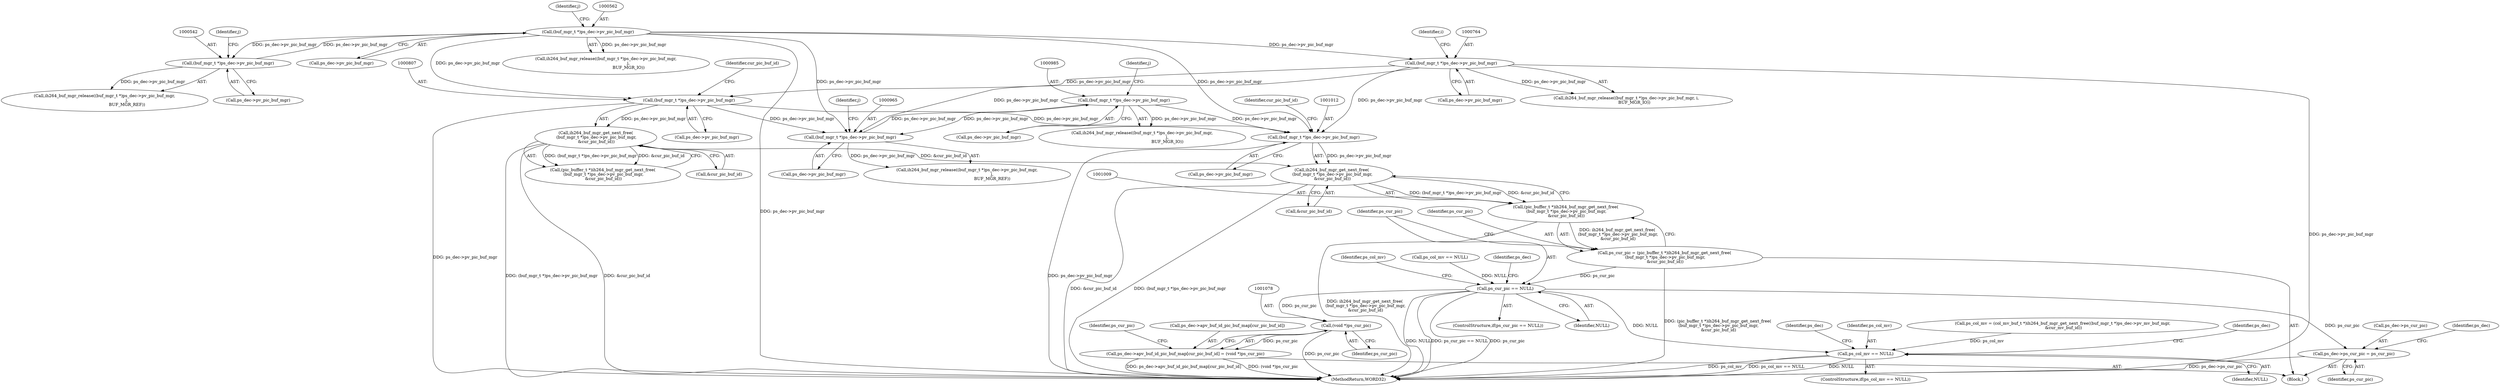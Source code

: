 digraph "0_Android_a78887bcffbc2995cf9ed72e0697acf560875e9e_3@API" {
"1001010" [label="(Call,ih264_buf_mgr_get_next_free(\n (buf_mgr_t *)ps_dec->pv_pic_buf_mgr,\n &cur_pic_buf_id))"];
"1001011" [label="(Call,(buf_mgr_t *)ps_dec->pv_pic_buf_mgr)"];
"1000984" [label="(Call,(buf_mgr_t *)ps_dec->pv_pic_buf_mgr)"];
"1000964" [label="(Call,(buf_mgr_t *)ps_dec->pv_pic_buf_mgr)"];
"1000763" [label="(Call,(buf_mgr_t *)ps_dec->pv_pic_buf_mgr)"];
"1000561" [label="(Call,(buf_mgr_t *)ps_dec->pv_pic_buf_mgr)"];
"1000541" [label="(Call,(buf_mgr_t *)ps_dec->pv_pic_buf_mgr)"];
"1000806" [label="(Call,(buf_mgr_t *)ps_dec->pv_pic_buf_mgr)"];
"1000805" [label="(Call,ih264_buf_mgr_get_next_free(\n (buf_mgr_t *)ps_dec->pv_pic_buf_mgr,\n &cur_pic_buf_id))"];
"1001008" [label="(Call,(pic_buffer_t *)ih264_buf_mgr_get_next_free(\n (buf_mgr_t *)ps_dec->pv_pic_buf_mgr,\n &cur_pic_buf_id))"];
"1001006" [label="(Call,ps_cur_pic = (pic_buffer_t *)ih264_buf_mgr_get_next_free(\n (buf_mgr_t *)ps_dec->pv_pic_buf_mgr,\n &cur_pic_buf_id))"];
"1001019" [label="(Call,ps_cur_pic == NULL)"];
"1001043" [label="(Call,ps_col_mv == NULL)"];
"1001054" [label="(Call,ps_dec->ps_cur_pic = ps_cur_pic)"];
"1001077" [label="(Call,(void *)ps_cur_pic)"];
"1001071" [label="(Call,ps_dec->apv_buf_id_pic_buf_map[cur_pic_buf_id] = (void *)ps_cur_pic)"];
"1000762" [label="(Call,ih264_buf_mgr_release((buf_mgr_t *)ps_dec->pv_pic_buf_mgr, i,\n            BUF_MGR_IO))"];
"1000563" [label="(Call,ps_dec->pv_pic_buf_mgr)"];
"1000811" [label="(Call,&cur_pic_buf_id)"];
"1001043" [label="(Call,ps_col_mv == NULL)"];
"1001013" [label="(Call,ps_dec->pv_pic_buf_mgr)"];
"1001019" [label="(Call,ps_cur_pic == NULL)"];
"1001055" [label="(Call,ps_dec->ps_cur_pic)"];
"1001079" [label="(Identifier,ps_cur_pic)"];
"1002052" [label="(MethodReturn,WORD32)"];
"1000966" [label="(Call,ps_dec->pv_pic_buf_mgr)"];
"1001020" [label="(Identifier,ps_cur_pic)"];
"1001071" [label="(Call,ps_dec->apv_buf_id_pic_buf_map[cur_pic_buf_id] = (void *)ps_cur_pic)"];
"1001010" [label="(Call,ih264_buf_mgr_get_next_free(\n (buf_mgr_t *)ps_dec->pv_pic_buf_mgr,\n &cur_pic_buf_id))"];
"1001049" [label="(Identifier,ps_dec)"];
"1000765" [label="(Call,ps_dec->pv_pic_buf_mgr)"];
"1000540" [label="(Call,ih264_buf_mgr_release((buf_mgr_t *)ps_dec->pv_pic_buf_mgr,\n                                  j,\n                                  BUF_MGR_REF))"];
"1001042" [label="(ControlStructure,if(ps_col_mv == NULL))"];
"1000803" [label="(Call,(pic_buffer_t *)ih264_buf_mgr_get_next_free(\n (buf_mgr_t *)ps_dec->pv_pic_buf_mgr,\n &cur_pic_buf_id))"];
"1000566" [label="(Identifier,j)"];
"1001025" [label="(Identifier,ps_dec)"];
"1000561" [label="(Call,(buf_mgr_t *)ps_dec->pv_pic_buf_mgr)"];
"1001045" [label="(Identifier,NULL)"];
"1001031" [label="(Identifier,ps_col_mv)"];
"1001077" [label="(Call,(void *)ps_cur_pic)"];
"1000986" [label="(Call,ps_dec->pv_pic_buf_mgr)"];
"1000969" [label="(Identifier,j)"];
"1000808" [label="(Call,ps_dec->pv_pic_buf_mgr)"];
"1000963" [label="(Call,ih264_buf_mgr_release((buf_mgr_t *)ps_dec->pv_pic_buf_mgr,\n                                      j,\n                                      BUF_MGR_REF))"];
"1001044" [label="(Identifier,ps_col_mv)"];
"1000546" [label="(Identifier,j)"];
"1001018" [label="(ControlStructure,if(ps_cur_pic == NULL))"];
"1000768" [label="(Identifier,i)"];
"1001030" [label="(Call,ps_col_mv = (col_mv_buf_t *)ih264_buf_mgr_get_next_free((buf_mgr_t *)ps_dec->pv_mv_buf_mgr,\n &cur_mv_buf_id))"];
"1001061" [label="(Identifier,ps_dec)"];
"1000560" [label="(Call,ih264_buf_mgr_release((buf_mgr_t *)ps_dec->pv_pic_buf_mgr,\n                                  j,\n                                  BUF_MGR_IO))"];
"1001006" [label="(Call,ps_cur_pic = (pic_buffer_t *)ih264_buf_mgr_get_next_free(\n (buf_mgr_t *)ps_dec->pv_pic_buf_mgr,\n &cur_pic_buf_id))"];
"1000812" [label="(Identifier,cur_pic_buf_id)"];
"1001058" [label="(Identifier,ps_cur_pic)"];
"1000964" [label="(Call,(buf_mgr_t *)ps_dec->pv_pic_buf_mgr)"];
"1000983" [label="(Call,ih264_buf_mgr_release((buf_mgr_t *)ps_dec->pv_pic_buf_mgr,\n                                      j,\n                                      BUF_MGR_IO))"];
"1001021" [label="(Identifier,NULL)"];
"1000989" [label="(Identifier,j)"];
"1001054" [label="(Call,ps_dec->ps_cur_pic = ps_cur_pic)"];
"1000848" [label="(Call,ps_col_mv == NULL)"];
"1001016" [label="(Call,&cur_pic_buf_id)"];
"1000805" [label="(Call,ih264_buf_mgr_get_next_free(\n (buf_mgr_t *)ps_dec->pv_pic_buf_mgr,\n &cur_pic_buf_id))"];
"1000541" [label="(Call,(buf_mgr_t *)ps_dec->pv_pic_buf_mgr)"];
"1001082" [label="(Identifier,ps_cur_pic)"];
"1001011" [label="(Call,(buf_mgr_t *)ps_dec->pv_pic_buf_mgr)"];
"1000949" [label="(Block,)"];
"1000984" [label="(Call,(buf_mgr_t *)ps_dec->pv_pic_buf_mgr)"];
"1000543" [label="(Call,ps_dec->pv_pic_buf_mgr)"];
"1000763" [label="(Call,(buf_mgr_t *)ps_dec->pv_pic_buf_mgr)"];
"1001008" [label="(Call,(pic_buffer_t *)ih264_buf_mgr_get_next_free(\n (buf_mgr_t *)ps_dec->pv_pic_buf_mgr,\n &cur_pic_buf_id))"];
"1000806" [label="(Call,(buf_mgr_t *)ps_dec->pv_pic_buf_mgr)"];
"1001056" [label="(Identifier,ps_dec)"];
"1001007" [label="(Identifier,ps_cur_pic)"];
"1001017" [label="(Identifier,cur_pic_buf_id)"];
"1001072" [label="(Call,ps_dec->apv_buf_id_pic_buf_map[cur_pic_buf_id])"];
"1001010" -> "1001008"  [label="AST: "];
"1001010" -> "1001016"  [label="CFG: "];
"1001011" -> "1001010"  [label="AST: "];
"1001016" -> "1001010"  [label="AST: "];
"1001008" -> "1001010"  [label="CFG: "];
"1001010" -> "1002052"  [label="DDG: &cur_pic_buf_id"];
"1001010" -> "1002052"  [label="DDG: (buf_mgr_t *)ps_dec->pv_pic_buf_mgr"];
"1001010" -> "1001008"  [label="DDG: (buf_mgr_t *)ps_dec->pv_pic_buf_mgr"];
"1001010" -> "1001008"  [label="DDG: &cur_pic_buf_id"];
"1001011" -> "1001010"  [label="DDG: ps_dec->pv_pic_buf_mgr"];
"1000805" -> "1001010"  [label="DDG: &cur_pic_buf_id"];
"1001011" -> "1001013"  [label="CFG: "];
"1001012" -> "1001011"  [label="AST: "];
"1001013" -> "1001011"  [label="AST: "];
"1001017" -> "1001011"  [label="CFG: "];
"1001011" -> "1002052"  [label="DDG: ps_dec->pv_pic_buf_mgr"];
"1000984" -> "1001011"  [label="DDG: ps_dec->pv_pic_buf_mgr"];
"1000763" -> "1001011"  [label="DDG: ps_dec->pv_pic_buf_mgr"];
"1000806" -> "1001011"  [label="DDG: ps_dec->pv_pic_buf_mgr"];
"1000561" -> "1001011"  [label="DDG: ps_dec->pv_pic_buf_mgr"];
"1000984" -> "1000983"  [label="AST: "];
"1000984" -> "1000986"  [label="CFG: "];
"1000985" -> "1000984"  [label="AST: "];
"1000986" -> "1000984"  [label="AST: "];
"1000989" -> "1000984"  [label="CFG: "];
"1000984" -> "1000964"  [label="DDG: ps_dec->pv_pic_buf_mgr"];
"1000984" -> "1000983"  [label="DDG: ps_dec->pv_pic_buf_mgr"];
"1000964" -> "1000984"  [label="DDG: ps_dec->pv_pic_buf_mgr"];
"1000964" -> "1000963"  [label="AST: "];
"1000964" -> "1000966"  [label="CFG: "];
"1000965" -> "1000964"  [label="AST: "];
"1000966" -> "1000964"  [label="AST: "];
"1000969" -> "1000964"  [label="CFG: "];
"1000964" -> "1000963"  [label="DDG: ps_dec->pv_pic_buf_mgr"];
"1000763" -> "1000964"  [label="DDG: ps_dec->pv_pic_buf_mgr"];
"1000806" -> "1000964"  [label="DDG: ps_dec->pv_pic_buf_mgr"];
"1000561" -> "1000964"  [label="DDG: ps_dec->pv_pic_buf_mgr"];
"1000763" -> "1000762"  [label="AST: "];
"1000763" -> "1000765"  [label="CFG: "];
"1000764" -> "1000763"  [label="AST: "];
"1000765" -> "1000763"  [label="AST: "];
"1000768" -> "1000763"  [label="CFG: "];
"1000763" -> "1002052"  [label="DDG: ps_dec->pv_pic_buf_mgr"];
"1000763" -> "1000762"  [label="DDG: ps_dec->pv_pic_buf_mgr"];
"1000561" -> "1000763"  [label="DDG: ps_dec->pv_pic_buf_mgr"];
"1000763" -> "1000806"  [label="DDG: ps_dec->pv_pic_buf_mgr"];
"1000561" -> "1000560"  [label="AST: "];
"1000561" -> "1000563"  [label="CFG: "];
"1000562" -> "1000561"  [label="AST: "];
"1000563" -> "1000561"  [label="AST: "];
"1000566" -> "1000561"  [label="CFG: "];
"1000561" -> "1002052"  [label="DDG: ps_dec->pv_pic_buf_mgr"];
"1000561" -> "1000541"  [label="DDG: ps_dec->pv_pic_buf_mgr"];
"1000561" -> "1000560"  [label="DDG: ps_dec->pv_pic_buf_mgr"];
"1000541" -> "1000561"  [label="DDG: ps_dec->pv_pic_buf_mgr"];
"1000561" -> "1000806"  [label="DDG: ps_dec->pv_pic_buf_mgr"];
"1000541" -> "1000540"  [label="AST: "];
"1000541" -> "1000543"  [label="CFG: "];
"1000542" -> "1000541"  [label="AST: "];
"1000543" -> "1000541"  [label="AST: "];
"1000546" -> "1000541"  [label="CFG: "];
"1000541" -> "1000540"  [label="DDG: ps_dec->pv_pic_buf_mgr"];
"1000806" -> "1000805"  [label="AST: "];
"1000806" -> "1000808"  [label="CFG: "];
"1000807" -> "1000806"  [label="AST: "];
"1000808" -> "1000806"  [label="AST: "];
"1000812" -> "1000806"  [label="CFG: "];
"1000806" -> "1002052"  [label="DDG: ps_dec->pv_pic_buf_mgr"];
"1000806" -> "1000805"  [label="DDG: ps_dec->pv_pic_buf_mgr"];
"1000805" -> "1000803"  [label="AST: "];
"1000805" -> "1000811"  [label="CFG: "];
"1000811" -> "1000805"  [label="AST: "];
"1000803" -> "1000805"  [label="CFG: "];
"1000805" -> "1002052"  [label="DDG: (buf_mgr_t *)ps_dec->pv_pic_buf_mgr"];
"1000805" -> "1002052"  [label="DDG: &cur_pic_buf_id"];
"1000805" -> "1000803"  [label="DDG: (buf_mgr_t *)ps_dec->pv_pic_buf_mgr"];
"1000805" -> "1000803"  [label="DDG: &cur_pic_buf_id"];
"1001008" -> "1001006"  [label="AST: "];
"1001009" -> "1001008"  [label="AST: "];
"1001006" -> "1001008"  [label="CFG: "];
"1001008" -> "1002052"  [label="DDG: ih264_buf_mgr_get_next_free(\n (buf_mgr_t *)ps_dec->pv_pic_buf_mgr,\n &cur_pic_buf_id)"];
"1001008" -> "1001006"  [label="DDG: ih264_buf_mgr_get_next_free(\n (buf_mgr_t *)ps_dec->pv_pic_buf_mgr,\n &cur_pic_buf_id)"];
"1001006" -> "1000949"  [label="AST: "];
"1001007" -> "1001006"  [label="AST: "];
"1001020" -> "1001006"  [label="CFG: "];
"1001006" -> "1002052"  [label="DDG: (pic_buffer_t *)ih264_buf_mgr_get_next_free(\n (buf_mgr_t *)ps_dec->pv_pic_buf_mgr,\n &cur_pic_buf_id)"];
"1001006" -> "1001019"  [label="DDG: ps_cur_pic"];
"1001019" -> "1001018"  [label="AST: "];
"1001019" -> "1001021"  [label="CFG: "];
"1001020" -> "1001019"  [label="AST: "];
"1001021" -> "1001019"  [label="AST: "];
"1001025" -> "1001019"  [label="CFG: "];
"1001031" -> "1001019"  [label="CFG: "];
"1001019" -> "1002052"  [label="DDG: NULL"];
"1001019" -> "1002052"  [label="DDG: ps_cur_pic == NULL"];
"1001019" -> "1002052"  [label="DDG: ps_cur_pic"];
"1000848" -> "1001019"  [label="DDG: NULL"];
"1001019" -> "1001043"  [label="DDG: NULL"];
"1001019" -> "1001054"  [label="DDG: ps_cur_pic"];
"1001019" -> "1001077"  [label="DDG: ps_cur_pic"];
"1001043" -> "1001042"  [label="AST: "];
"1001043" -> "1001045"  [label="CFG: "];
"1001044" -> "1001043"  [label="AST: "];
"1001045" -> "1001043"  [label="AST: "];
"1001049" -> "1001043"  [label="CFG: "];
"1001056" -> "1001043"  [label="CFG: "];
"1001043" -> "1002052"  [label="DDG: NULL"];
"1001043" -> "1002052"  [label="DDG: ps_col_mv"];
"1001043" -> "1002052"  [label="DDG: ps_col_mv == NULL"];
"1001030" -> "1001043"  [label="DDG: ps_col_mv"];
"1001054" -> "1000949"  [label="AST: "];
"1001054" -> "1001058"  [label="CFG: "];
"1001055" -> "1001054"  [label="AST: "];
"1001058" -> "1001054"  [label="AST: "];
"1001061" -> "1001054"  [label="CFG: "];
"1001054" -> "1002052"  [label="DDG: ps_dec->ps_cur_pic"];
"1001077" -> "1001071"  [label="AST: "];
"1001077" -> "1001079"  [label="CFG: "];
"1001078" -> "1001077"  [label="AST: "];
"1001079" -> "1001077"  [label="AST: "];
"1001071" -> "1001077"  [label="CFG: "];
"1001077" -> "1002052"  [label="DDG: ps_cur_pic"];
"1001077" -> "1001071"  [label="DDG: ps_cur_pic"];
"1001071" -> "1000949"  [label="AST: "];
"1001072" -> "1001071"  [label="AST: "];
"1001082" -> "1001071"  [label="CFG: "];
"1001071" -> "1002052"  [label="DDG: ps_dec->apv_buf_id_pic_buf_map[cur_pic_buf_id]"];
"1001071" -> "1002052"  [label="DDG: (void *)ps_cur_pic"];
}
